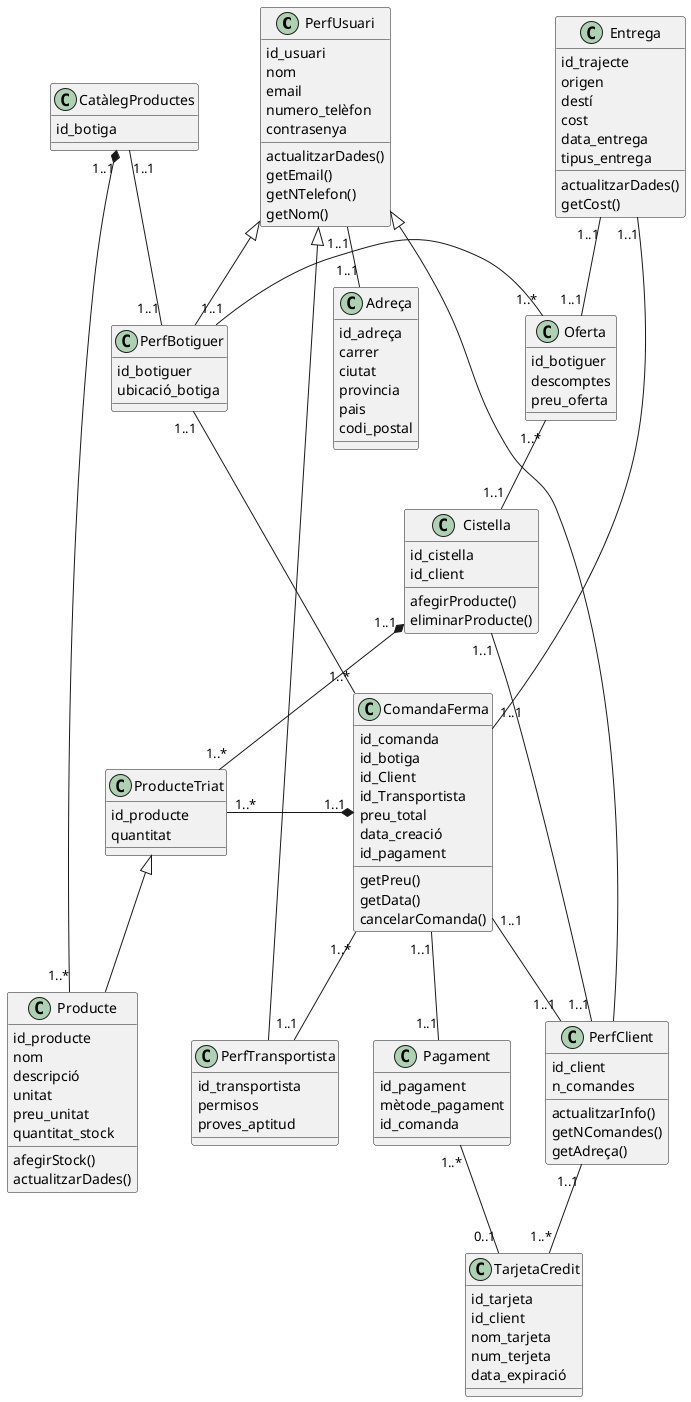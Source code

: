 @startuml

class PerfUsuari {
id_usuari
nom
email
numero_telèfon
contrasenya
actualitzarDades()
getEmail()
getNTelefon()
getNom()
}

class PerfClient {
id_client
n_comandes
actualitzarInfo()
getNComandes()
getAdreça()
}

class PerfBotiguer {
id_botiguer
ubicació_botiga
}

class PerfTransportista {
id_transportista
permisos
proves_aptitud
}

class Adreça {
id_adreça
carrer
ciutat
provincia
pais
codi_postal
}

PerfUsuari "1..1"--"1..1" Adreça

PerfUsuari <|-- PerfClient
PerfUsuari <|-- PerfBotiguer
PerfUsuari <|-- PerfTransportista

class Oferta {
id_botiguer
descomptes
preu_oferta
}

class ComandaFerma {
id_comanda
id_botiga
id_Client
id_Transportista
preu_total
data_creació
id_pagament
getPreu()
getData()
cancelarComanda()
}

ComandaFerma "1..1"--"1..1" PerfClient
ComandaFerma "1..*"--"1..1" PerfBotiguer
ComandaFerma "1..*"--"1..1" PerfTransportista

class Cistella {
id_cistella
id_client
afegirProducte()
eliminarProducte()
}

Cistella "1..1"--"1..1" PerfClient

class ProducteTriat {
id_producte
quantitat
}

class Producte {
id_producte
nom
descripció
unitat
preu_unitat
quantitat_stock
afegirStock()
actualitzarDades()
}

ProducteTriat <|-- Producte

Cistella "1..1"*--"1..*" ProducteTriat
Oferta "1..*"--"1..1" Cistella
ComandaFerma "1..1"*-left-"1..*" ProducteTriat

class CatàlegProductes{
id_botiga
}

CatàlegProductes "1..1"--"1..1" PerfBotiguer
CatàlegProductes "1..1"*--"1..*" Producte
Oferta "1..*"-left-"1..1" PerfBotiguer

class Entrega{
id_trajecte
origen
destí
cost
data_entrega
tipus_entrega
actualitzarDades()
getCost()
}

Entrega "1..1"--"1..1" ComandaFerma
Entrega "1..1"--"1..1" Oferta

class Pagament {
id_pagament
mètode_pagament
id_comanda
}

class TarjetaCredit {
id_tarjeta
id_client
nom_tarjeta
num_terjeta
data_expiració
}

Pagament "1..*"--"0..1" TarjetaCredit
PerfClient "1..1"--"1..*" TarjetaCredit
ComandaFerma "1..1"--"1..1" Pagament

@enduml